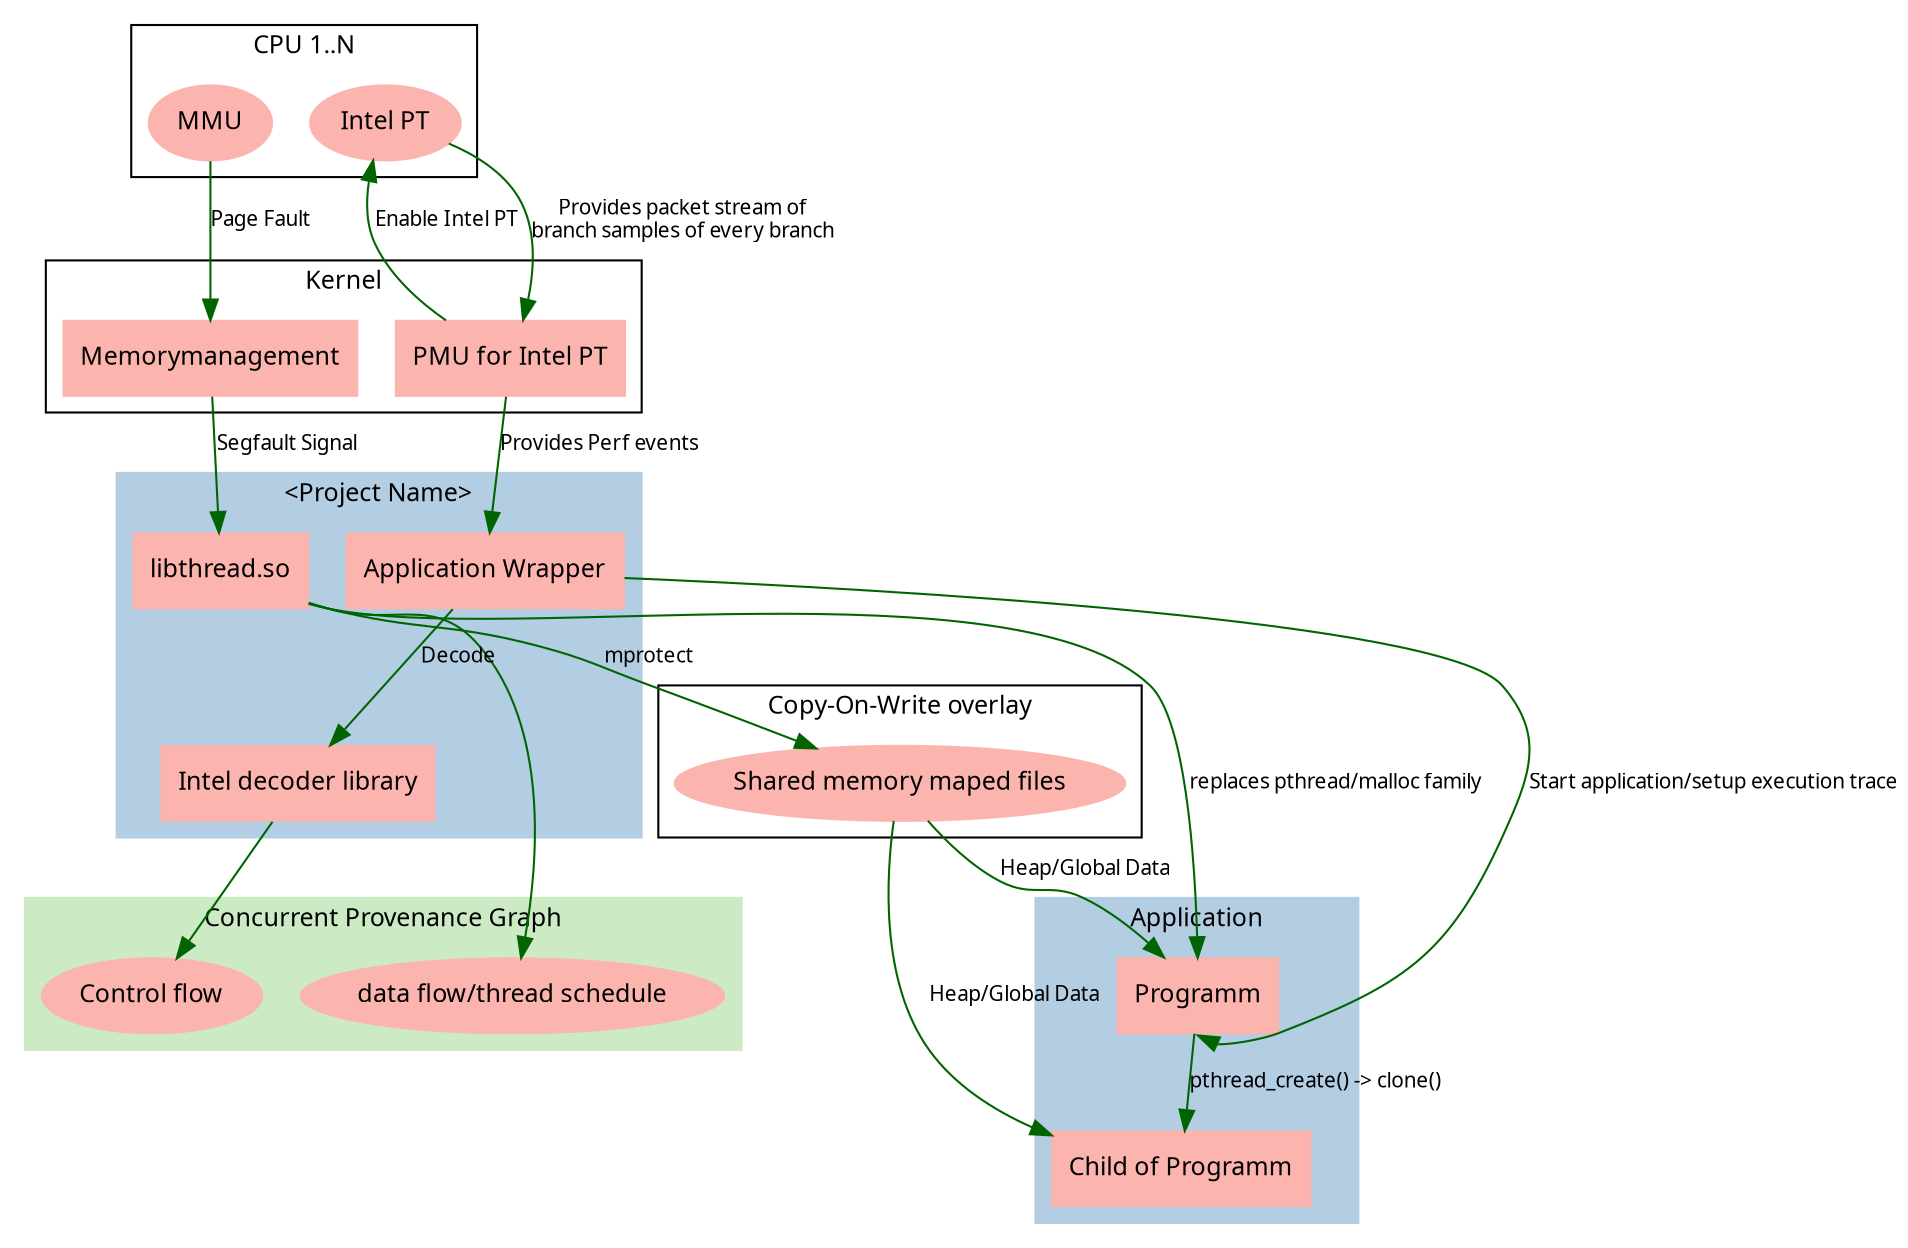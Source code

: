 digraph architecture {
  node [style=rounded,style=filled,fontname=Verdana,fontsize=12,colorscheme=pastel18,color=1];
  edge [color=darkgreen,fontname="Verdana",fontsize=10];
  graph [ dpi = 300 ];
  fontname=Verdana;
  fontsize=12;

  subgraph cluster_cpu {
    label="CPU 1..N";
    "Intel PT";
    MMU;
  };

  subgraph cluster_kernel {
    label="Kernel"
    Memorymanagement [shape=box];
    "PMU for Intel PT" [shape=box];
  }

  "PMU for Intel PT" -> "Intel PT" [shape=box, label="Enable Intel PT"];
  "Intel PT" -> "PMU for Intel PT" [shape=box, label="Provides packet stream of\nbranch samples of every branch"];
  "MMU" -> Memorymanagement [label="Page Fault"];

  Memorymanagement -> tthread [label="Segfault Signal"];

  subgraph cluster_graph {
    label="Concurrent Provenance Graph";
    "Control flow";
    "data flow/thread schedule";
    colorscheme="pastel18";
    color=3;
    style=filled;
  }

  subgraph cluster_framework {
    label="<Project Name>";
    style="filled";
    colorscheme="pastel18";
    color=2;
    libipt [shape=box, label="Intel decoder library"];
    application_wrapper [shape=box, label="Application Wrapper"];
    tthread [shape=box, label="libthread.so"];
  };

  libipt -> "Control flow";
  tthread -> "data flow/thread schedule";

  application_wrapper -> libipt [label="Decode "];

  subgraph cluster_memory {
      label="Copy-On-Write overlay"
      shared_mmap_file [label="Shared memory maped files"];
  }

  tthread -> shared_mmap_file [label="mprotect", headport=cluster_memory];


  "PMU for Intel PT" -> application_wrapper [label="Provides Perf events"];

  subgraph cluster_programm {
    colorscheme="pastel18";
    color=2;
    style=filled;
    label="Application";
    programm;
    child;
  }

  programm [shape=box,label="Programm"];

  child [shape=box,label="Child of Programm"];

  programm -> child [label="pthread_create() -> clone()"];

  tthread -> programm [label="replaces pthread/malloc family"];

  shared_mmap_file -> child [label="Heap/Global Data"];
  shared_mmap_file -> programm [label="Heap/Global Data"];

  application_wrapper -> programm [label="Start application/setup execution trace",headport=s];
}
